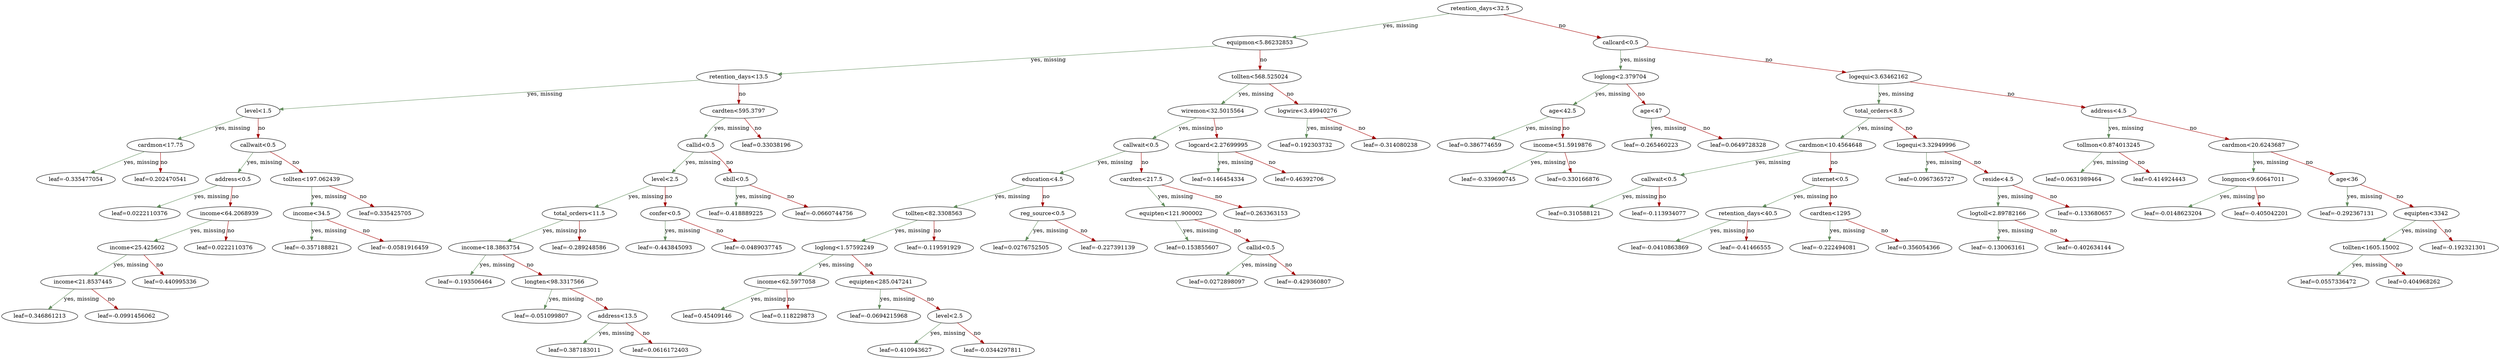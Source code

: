digraph {
    graph [ rankdir=TB ]

    0 [ label="retention_days<32.5" ]
    0 -> 1 [label="yes, missing" color="#638e5e"]
    0 -> 2 [label="no" color="#a40000"]

    1 [ label="equipmon<5.86232853" ]
    1 -> 3 [label="yes, missing" color="#638e5e"]
    1 -> 4 [label="no" color="#a40000"]

    3 [ label="retention_days<13.5" ]
    3 -> 7 [label="yes, missing" color="#638e5e"]
    3 -> 8 [label="no" color="#a40000"]

    7 [ label="level<1.5" ]
    7 -> 15 [label="yes, missing" color="#638e5e"]
    7 -> 16 [label="no" color="#a40000"]

    15 [ label="cardmon<17.75" ]
    15 -> 31 [label="yes, missing" color="#638e5e"]
    15 -> 32 [label="no" color="#a40000"]

    31 [ label="leaf=-0.335477054" ]

    32 [ label="leaf=0.202470541" ]

    16 [ label="callwait<0.5" ]
    16 -> 33 [label="yes, missing" color="#638e5e"]
    16 -> 34 [label="no" color="#a40000"]

    33 [ label="address<0.5" ]
    33 -> 51 [label="yes, missing" color="#638e5e"]
    33 -> 52 [label="no" color="#a40000"]

    51 [ label="leaf=0.0222110376" ]

    52 [ label="income<64.2068939" ]
    52 -> 73 [label="yes, missing" color="#638e5e"]
    52 -> 74 [label="no" color="#a40000"]

    73 [ label="income<25.425602" ]
    73 -> 95 [label="yes, missing" color="#638e5e"]
    73 -> 96 [label="no" color="#a40000"]

    95 [ label="income<21.8537445" ]
    95 -> 105 [label="yes, missing" color="#638e5e"]
    95 -> 106 [label="no" color="#a40000"]

    105 [ label="leaf=0.346861213" ]

    106 [ label="leaf=-0.0991456062" ]

    96 [ label="leaf=0.440995336" ]

    74 [ label="leaf=0.0222110376" ]

    34 [ label="tollten<197.062439" ]
    34 -> 53 [label="yes, missing" color="#638e5e"]
    34 -> 54 [label="no" color="#a40000"]

    53 [ label="income<34.5" ]
    53 -> 75 [label="yes, missing" color="#638e5e"]
    53 -> 76 [label="no" color="#a40000"]

    75 [ label="leaf=-0.357188821" ]

    76 [ label="leaf=-0.0581916459" ]

    54 [ label="leaf=0.335425705" ]

    8 [ label="cardten<595.3797" ]
    8 -> 17 [label="yes, missing" color="#638e5e"]
    8 -> 18 [label="no" color="#a40000"]

    17 [ label="callid<0.5" ]
    17 -> 35 [label="yes, missing" color="#638e5e"]
    17 -> 36 [label="no" color="#a40000"]

    35 [ label="level<2.5" ]
    35 -> 55 [label="yes, missing" color="#638e5e"]
    35 -> 56 [label="no" color="#a40000"]

    55 [ label="total_orders<11.5" ]
    55 -> 77 [label="yes, missing" color="#638e5e"]
    55 -> 78 [label="no" color="#a40000"]

    77 [ label="income<18.3863754" ]
    77 -> 97 [label="yes, missing" color="#638e5e"]
    77 -> 98 [label="no" color="#a40000"]

    97 [ label="leaf=-0.193506464" ]

    98 [ label="longten<98.3317566" ]
    98 -> 107 [label="yes, missing" color="#638e5e"]
    98 -> 108 [label="no" color="#a40000"]

    107 [ label="leaf=-0.051099807" ]

    108 [ label="address<13.5" ]
    108 -> 113 [label="yes, missing" color="#638e5e"]
    108 -> 114 [label="no" color="#a40000"]

    113 [ label="leaf=0.387183011" ]

    114 [ label="leaf=0.0616172403" ]

    78 [ label="leaf=-0.289248586" ]

    56 [ label="confer<0.5" ]
    56 -> 79 [label="yes, missing" color="#638e5e"]
    56 -> 80 [label="no" color="#a40000"]

    79 [ label="leaf=-0.443845093" ]

    80 [ label="leaf=-0.0489037745" ]

    36 [ label="ebill<0.5" ]
    36 -> 57 [label="yes, missing" color="#638e5e"]
    36 -> 58 [label="no" color="#a40000"]

    57 [ label="leaf=-0.418889225" ]

    58 [ label="leaf=-0.0660744756" ]

    18 [ label="leaf=0.33038196" ]

    4 [ label="tollten<568.525024" ]
    4 -> 9 [label="yes, missing" color="#638e5e"]
    4 -> 10 [label="no" color="#a40000"]

    9 [ label="wiremon<32.5015564" ]
    9 -> 19 [label="yes, missing" color="#638e5e"]
    9 -> 20 [label="no" color="#a40000"]

    19 [ label="callwait<0.5" ]
    19 -> 37 [label="yes, missing" color="#638e5e"]
    19 -> 38 [label="no" color="#a40000"]

    37 [ label="education<4.5" ]
    37 -> 59 [label="yes, missing" color="#638e5e"]
    37 -> 60 [label="no" color="#a40000"]

    59 [ label="tollten<82.3308563" ]
    59 -> 81 [label="yes, missing" color="#638e5e"]
    59 -> 82 [label="no" color="#a40000"]

    81 [ label="loglong<1.57592249" ]
    81 -> 99 [label="yes, missing" color="#638e5e"]
    81 -> 100 [label="no" color="#a40000"]

    99 [ label="income<62.5977058" ]
    99 -> 109 [label="yes, missing" color="#638e5e"]
    99 -> 110 [label="no" color="#a40000"]

    109 [ label="leaf=0.45409146" ]

    110 [ label="leaf=0.118229873" ]

    100 [ label="equipten<285.047241" ]
    100 -> 111 [label="yes, missing" color="#638e5e"]
    100 -> 112 [label="no" color="#a40000"]

    111 [ label="leaf=-0.0694215968" ]

    112 [ label="level<2.5" ]
    112 -> 115 [label="yes, missing" color="#638e5e"]
    112 -> 116 [label="no" color="#a40000"]

    115 [ label="leaf=0.410943627" ]

    116 [ label="leaf=-0.0344297811" ]

    82 [ label="leaf=-0.119591929" ]

    60 [ label="reg_source<0.5" ]
    60 -> 83 [label="yes, missing" color="#638e5e"]
    60 -> 84 [label="no" color="#a40000"]

    83 [ label="leaf=0.0276752505" ]

    84 [ label="leaf=-0.227391139" ]

    38 [ label="cardten<217.5" ]
    38 -> 61 [label="yes, missing" color="#638e5e"]
    38 -> 62 [label="no" color="#a40000"]

    61 [ label="equipten<121.900002" ]
    61 -> 85 [label="yes, missing" color="#638e5e"]
    61 -> 86 [label="no" color="#a40000"]

    85 [ label="leaf=0.153855607" ]

    86 [ label="callid<0.5" ]
    86 -> 101 [label="yes, missing" color="#638e5e"]
    86 -> 102 [label="no" color="#a40000"]

    101 [ label="leaf=0.0272898097" ]

    102 [ label="leaf=-0.429360807" ]

    62 [ label="leaf=0.263363153" ]

    20 [ label="logcard<2.27699995" ]
    20 -> 39 [label="yes, missing" color="#638e5e"]
    20 -> 40 [label="no" color="#a40000"]

    39 [ label="leaf=0.146454334" ]

    40 [ label="leaf=0.46392706" ]

    10 [ label="logwire<3.49940276" ]
    10 -> 21 [label="yes, missing" color="#638e5e"]
    10 -> 22 [label="no" color="#a40000"]

    21 [ label="leaf=0.192303732" ]

    22 [ label="leaf=-0.314080238" ]

    2 [ label="callcard<0.5" ]
    2 -> 5 [label="yes, missing" color="#638e5e"]
    2 -> 6 [label="no" color="#a40000"]

    5 [ label="loglong<2.379704" ]
    5 -> 11 [label="yes, missing" color="#638e5e"]
    5 -> 12 [label="no" color="#a40000"]

    11 [ label="age<42.5" ]
    11 -> 23 [label="yes, missing" color="#638e5e"]
    11 -> 24 [label="no" color="#a40000"]

    23 [ label="leaf=0.386774659" ]

    24 [ label="income<51.5919876" ]
    24 -> 41 [label="yes, missing" color="#638e5e"]
    24 -> 42 [label="no" color="#a40000"]

    41 [ label="leaf=-0.339690745" ]

    42 [ label="leaf=0.330166876" ]

    12 [ label="age<47" ]
    12 -> 25 [label="yes, missing" color="#638e5e"]
    12 -> 26 [label="no" color="#a40000"]

    25 [ label="leaf=-0.265460223" ]

    26 [ label="leaf=0.0649728328" ]

    6 [ label="logequi<3.63462162" ]
    6 -> 13 [label="yes, missing" color="#638e5e"]
    6 -> 14 [label="no" color="#a40000"]

    13 [ label="total_orders<8.5" ]
    13 -> 27 [label="yes, missing" color="#638e5e"]
    13 -> 28 [label="no" color="#a40000"]

    27 [ label="cardmon<10.4564648" ]
    27 -> 43 [label="yes, missing" color="#638e5e"]
    27 -> 44 [label="no" color="#a40000"]

    43 [ label="callwait<0.5" ]
    43 -> 63 [label="yes, missing" color="#638e5e"]
    43 -> 64 [label="no" color="#a40000"]

    63 [ label="leaf=0.310588121" ]

    64 [ label="leaf=-0.113934077" ]

    44 [ label="internet<0.5" ]
    44 -> 65 [label="yes, missing" color="#638e5e"]
    44 -> 66 [label="no" color="#a40000"]

    65 [ label="retention_days<40.5" ]
    65 -> 87 [label="yes, missing" color="#638e5e"]
    65 -> 88 [label="no" color="#a40000"]

    87 [ label="leaf=-0.0410863869" ]

    88 [ label="leaf=-0.41466555" ]

    66 [ label="cardten<1295" ]
    66 -> 89 [label="yes, missing" color="#638e5e"]
    66 -> 90 [label="no" color="#a40000"]

    89 [ label="leaf=-0.222494081" ]

    90 [ label="leaf=0.356054366" ]

    28 [ label="logequi<3.32949996" ]
    28 -> 45 [label="yes, missing" color="#638e5e"]
    28 -> 46 [label="no" color="#a40000"]

    45 [ label="leaf=0.0967365727" ]

    46 [ label="reside<4.5" ]
    46 -> 67 [label="yes, missing" color="#638e5e"]
    46 -> 68 [label="no" color="#a40000"]

    67 [ label="logtoll<2.89782166" ]
    67 -> 91 [label="yes, missing" color="#638e5e"]
    67 -> 92 [label="no" color="#a40000"]

    91 [ label="leaf=-0.130063161" ]

    92 [ label="leaf=-0.402634144" ]

    68 [ label="leaf=-0.133680657" ]

    14 [ label="address<4.5" ]
    14 -> 29 [label="yes, missing" color="#638e5e"]
    14 -> 30 [label="no" color="#a40000"]

    29 [ label="tollmon<0.874013245" ]
    29 -> 47 [label="yes, missing" color="#638e5e"]
    29 -> 48 [label="no" color="#a40000"]

    47 [ label="leaf=0.0631989464" ]

    48 [ label="leaf=0.414924443" ]

    30 [ label="cardmon<20.6243687" ]
    30 -> 49 [label="yes, missing" color="#638e5e"]
    30 -> 50 [label="no" color="#a40000"]

    49 [ label="longmon<9.60647011" ]
    49 -> 69 [label="yes, missing" color="#638e5e"]
    49 -> 70 [label="no" color="#a40000"]

    69 [ label="leaf=-0.0148623204" ]

    70 [ label="leaf=-0.405042201" ]

    50 [ label="age<36" ]
    50 -> 71 [label="yes, missing" color="#638e5e"]
    50 -> 72 [label="no" color="#a40000"]

    71 [ label="leaf=-0.292367131" ]

    72 [ label="equipten<3342" ]
    72 -> 93 [label="yes, missing" color="#638e5e"]
    72 -> 94 [label="no" color="#a40000"]

    93 [ label="tollten<1605.15002" ]
    93 -> 103 [label="yes, missing" color="#638e5e"]
    93 -> 104 [label="no" color="#a40000"]

    103 [ label="leaf=0.0557336472" ]

    104 [ label="leaf=0.404968262" ]

    94 [ label="leaf=-0.192321301" ]
}
